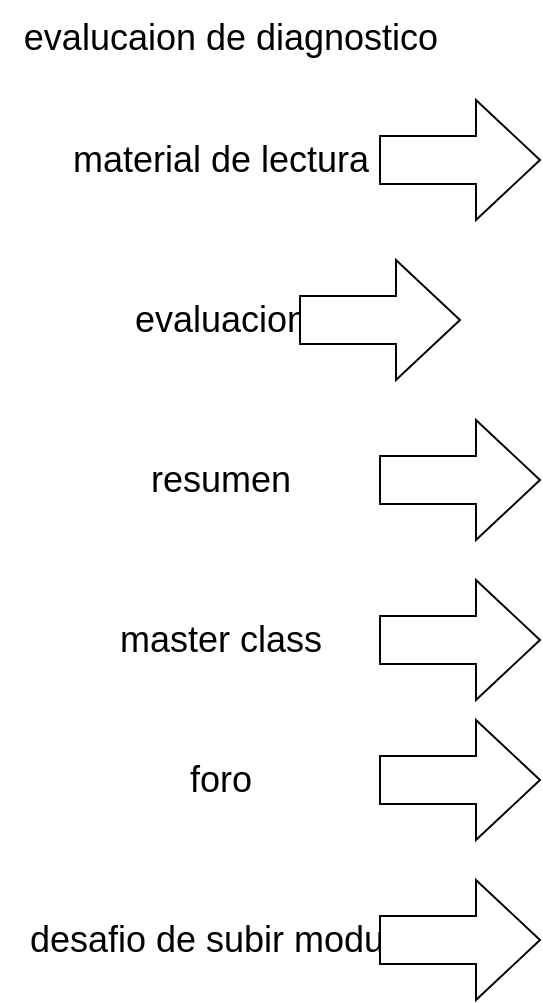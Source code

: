 <mxfile version="20.1.1" type="github">
  <diagram id="EIuyb5-BmrAwUo-WqTiV" name="Page-1">
    <mxGraphModel dx="3761" dy="705" grid="1" gridSize="10" guides="1" tooltips="1" connect="1" arrows="1" fold="1" page="1" pageScale="1" pageWidth="2339" pageHeight="3300" math="0" shadow="0">
      <root>
        <mxCell id="0" />
        <mxCell id="1" parent="0" />
        <mxCell id="e0T0HAkhLr4hXiV8m7bj-5" value="&lt;font style=&quot;font-size: 18px;&quot;&gt;evalucaion de diagnostico&lt;br&gt;&lt;br&gt;&lt;/font&gt;" style="text;html=1;align=center;verticalAlign=middle;resizable=0;points=[];autosize=1;strokeColor=none;fillColor=none;" vertex="1" parent="1">
          <mxGeometry x="-230" y="40" width="230" height="60" as="geometry" />
        </mxCell>
        <mxCell id="e0T0HAkhLr4hXiV8m7bj-6" value="material de lectura&lt;br&gt;" style="text;html=1;align=center;verticalAlign=middle;resizable=0;points=[];autosize=1;strokeColor=none;fillColor=none;fontSize=18;" vertex="1" parent="1">
          <mxGeometry x="-205" y="100" width="170" height="40" as="geometry" />
        </mxCell>
        <mxCell id="e0T0HAkhLr4hXiV8m7bj-7" value="evaluacion&lt;br&gt;" style="text;html=1;align=center;verticalAlign=middle;resizable=0;points=[];autosize=1;strokeColor=none;fillColor=none;fontSize=18;" vertex="1" parent="1">
          <mxGeometry x="-175" y="180" width="110" height="40" as="geometry" />
        </mxCell>
        <mxCell id="e0T0HAkhLr4hXiV8m7bj-8" value="resumen&lt;br&gt;" style="text;html=1;align=center;verticalAlign=middle;resizable=0;points=[];autosize=1;strokeColor=none;fillColor=none;fontSize=18;" vertex="1" parent="1">
          <mxGeometry x="-165" y="260" width="90" height="40" as="geometry" />
        </mxCell>
        <mxCell id="e0T0HAkhLr4hXiV8m7bj-9" value="master class&lt;br&gt;" style="text;html=1;align=center;verticalAlign=middle;resizable=0;points=[];autosize=1;strokeColor=none;fillColor=none;fontSize=18;" vertex="1" parent="1">
          <mxGeometry x="-180" y="340" width="120" height="40" as="geometry" />
        </mxCell>
        <mxCell id="e0T0HAkhLr4hXiV8m7bj-10" value="foro" style="text;html=1;align=center;verticalAlign=middle;resizable=0;points=[];autosize=1;strokeColor=none;fillColor=none;fontSize=18;" vertex="1" parent="1">
          <mxGeometry x="-145" y="410" width="50" height="40" as="geometry" />
        </mxCell>
        <mxCell id="e0T0HAkhLr4hXiV8m7bj-11" value="desafio de subir modulo" style="text;html=1;align=center;verticalAlign=middle;resizable=0;points=[];autosize=1;strokeColor=none;fillColor=none;fontSize=18;" vertex="1" parent="1">
          <mxGeometry x="-225" y="490" width="210" height="40" as="geometry" />
        </mxCell>
        <mxCell id="e0T0HAkhLr4hXiV8m7bj-14" value="" style="shape=singleArrow;whiteSpace=wrap;html=1;arrowWidth=0.4;arrowSize=0.4;fontSize=18;" vertex="1" parent="1">
          <mxGeometry x="-40" y="90" width="80" height="60" as="geometry" />
        </mxCell>
        <mxCell id="e0T0HAkhLr4hXiV8m7bj-15" value="" style="shape=singleArrow;whiteSpace=wrap;html=1;arrowWidth=0.4;arrowSize=0.4;fontSize=18;" vertex="1" parent="1">
          <mxGeometry x="-80" y="170" width="80" height="60" as="geometry" />
        </mxCell>
        <mxCell id="e0T0HAkhLr4hXiV8m7bj-16" value="" style="shape=singleArrow;whiteSpace=wrap;html=1;arrowWidth=0.4;arrowSize=0.4;fontSize=18;" vertex="1" parent="1">
          <mxGeometry x="-40" y="250" width="80" height="60" as="geometry" />
        </mxCell>
        <mxCell id="e0T0HAkhLr4hXiV8m7bj-17" value="" style="shape=singleArrow;whiteSpace=wrap;html=1;arrowWidth=0.4;arrowSize=0.4;fontSize=18;" vertex="1" parent="1">
          <mxGeometry x="-40" y="330" width="80" height="60" as="geometry" />
        </mxCell>
        <mxCell id="e0T0HAkhLr4hXiV8m7bj-18" value="" style="shape=singleArrow;whiteSpace=wrap;html=1;arrowWidth=0.4;arrowSize=0.4;fontSize=18;" vertex="1" parent="1">
          <mxGeometry x="-40" y="400" width="80" height="60" as="geometry" />
        </mxCell>
        <mxCell id="e0T0HAkhLr4hXiV8m7bj-19" value="" style="shape=singleArrow;whiteSpace=wrap;html=1;arrowWidth=0.4;arrowSize=0.4;fontSize=18;" vertex="1" parent="1">
          <mxGeometry x="-40" y="480" width="80" height="60" as="geometry" />
        </mxCell>
      </root>
    </mxGraphModel>
  </diagram>
</mxfile>
